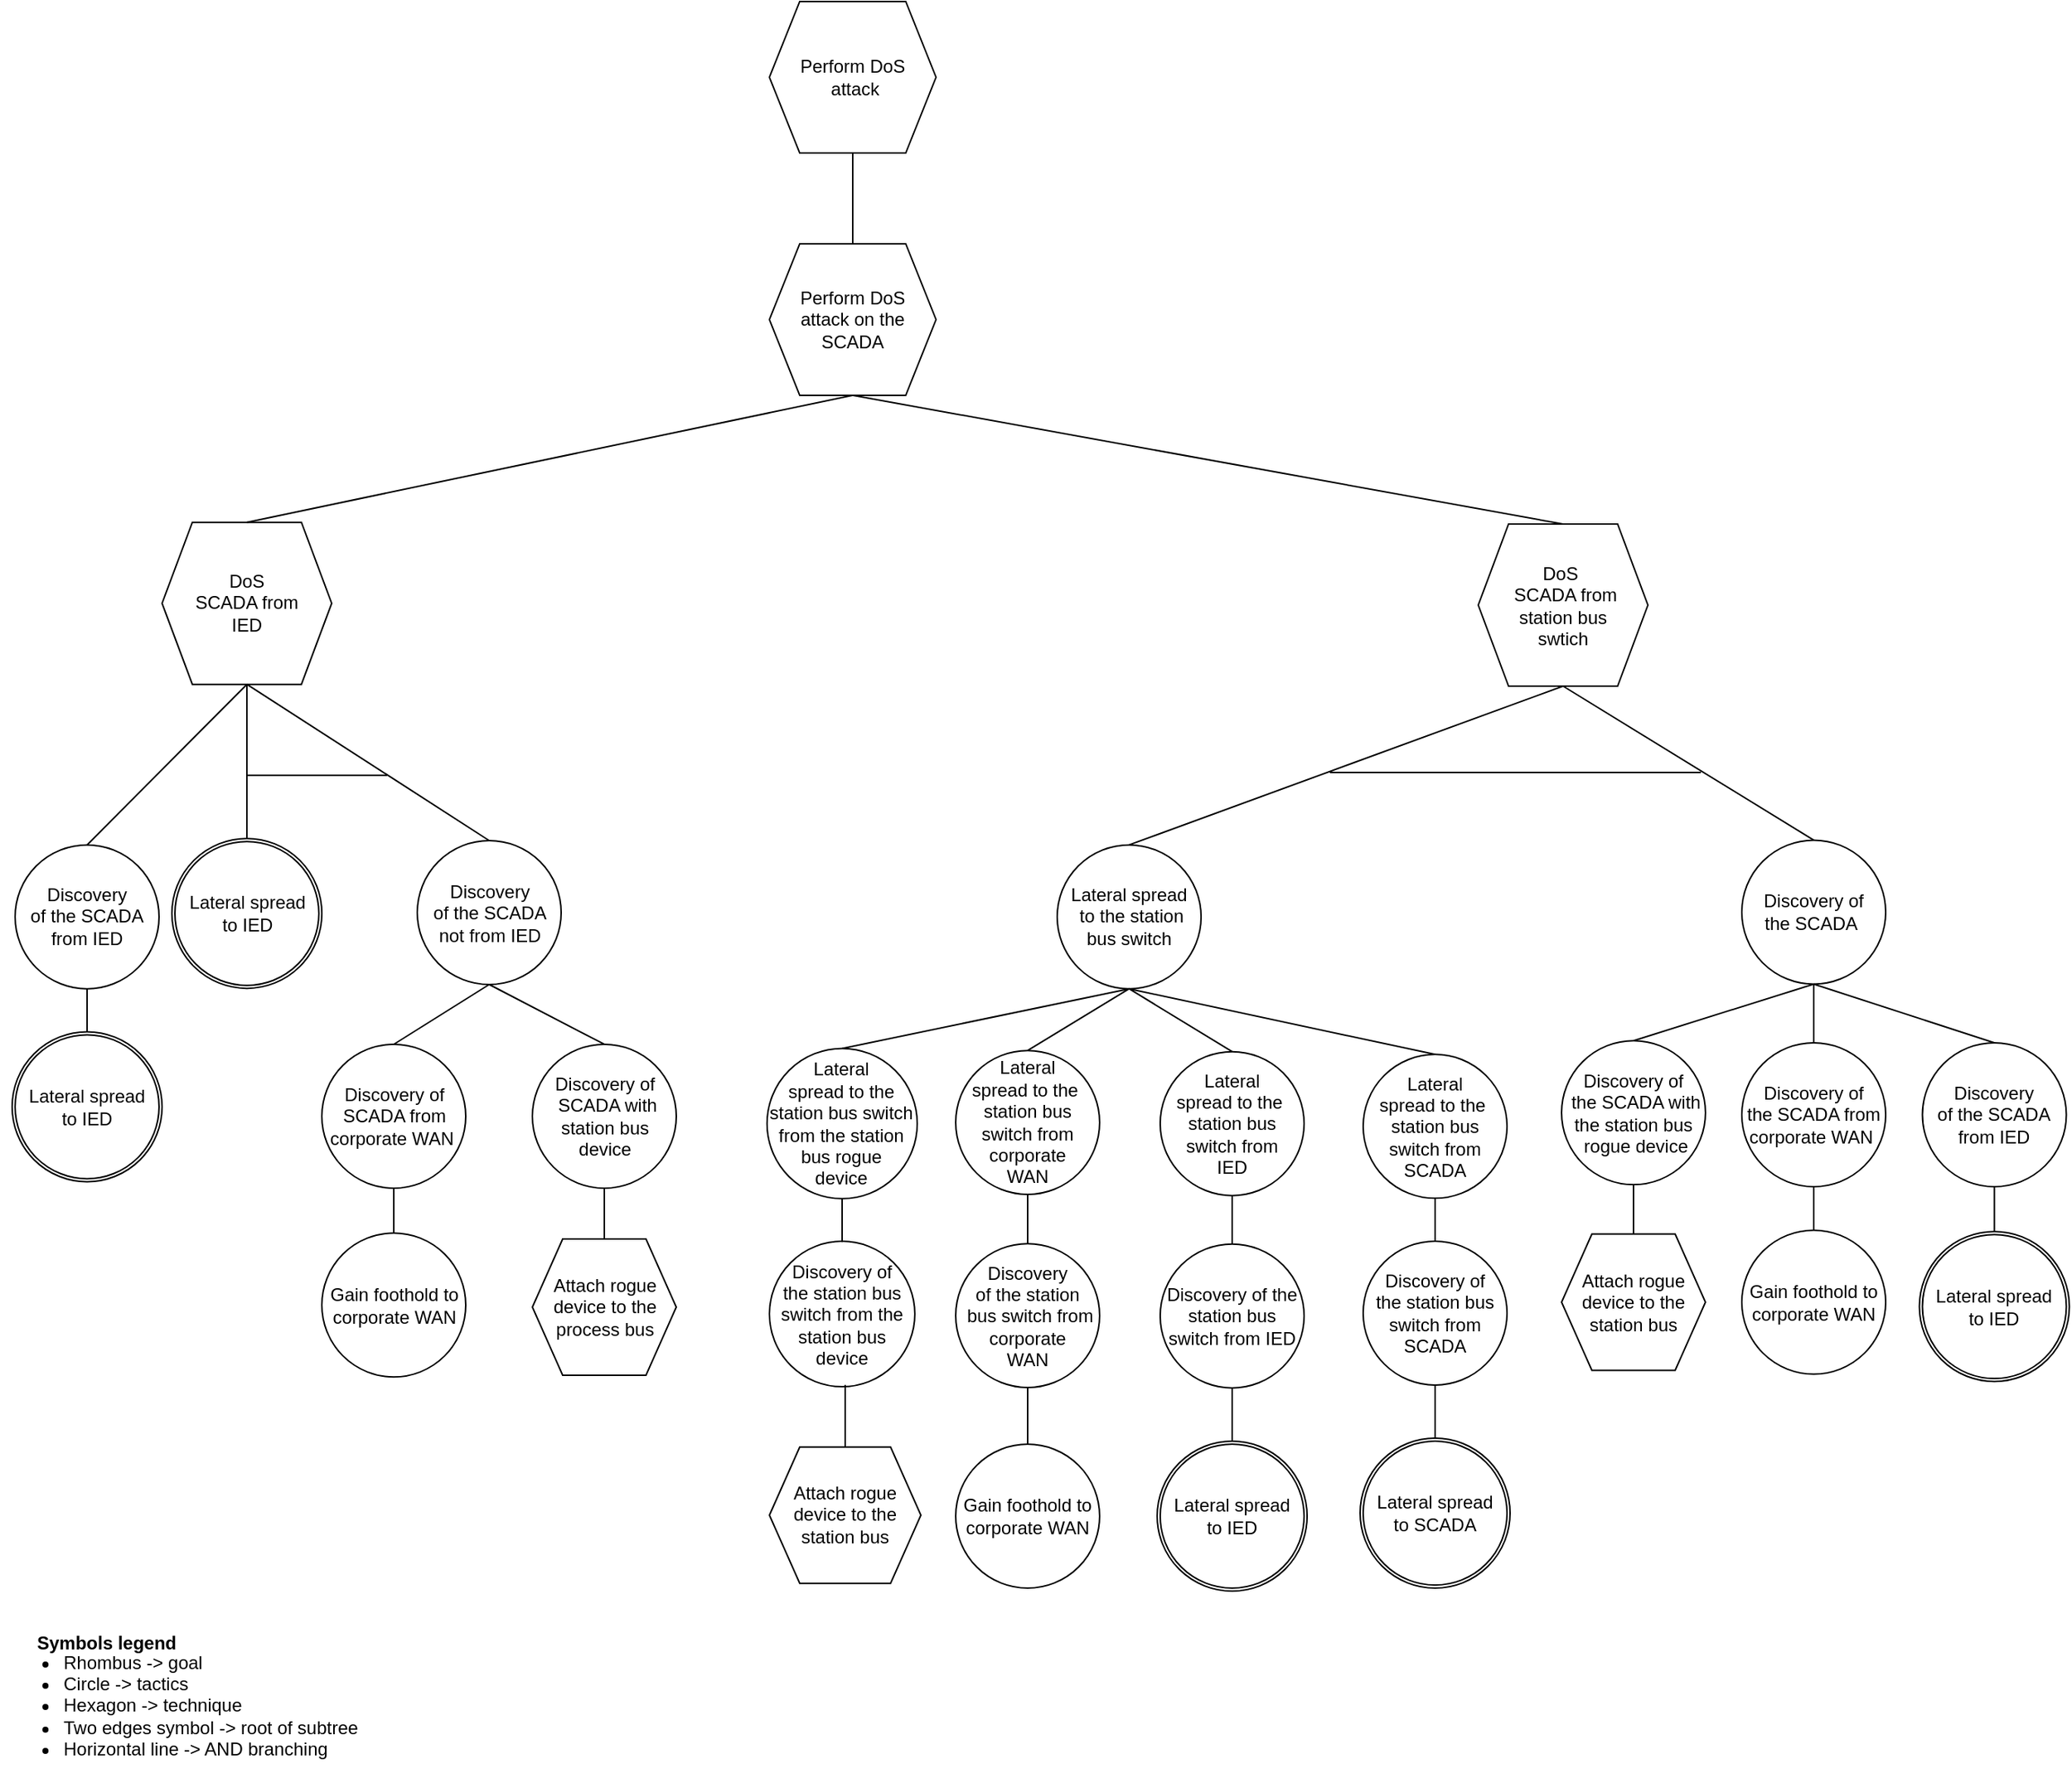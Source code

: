 <mxfile version="16.1.2" type="device"><diagram id="xbHYeiGO_CIbIeRIyyaW" name="Page-1"><mxGraphModel dx="5672" dy="905" grid="1" gridSize="10" guides="1" tooltips="1" connect="1" arrows="1" fold="1" page="1" pageScale="1" pageWidth="850" pageHeight="1100" math="0" shadow="0"><root><mxCell id="0"/><mxCell id="1" parent="0"/><mxCell id="sCToZuNMgWmZPL3xqHvZ-1" value="Perform DoS &lt;br&gt;attack on the&lt;br&gt;SCADA" style="shape=hexagon;perimeter=hexagonPerimeter2;whiteSpace=wrap;html=1;fixedSize=1;" parent="1" vertex="1"><mxGeometry x="-3640" y="220" width="110" height="100" as="geometry"/></mxCell><mxCell id="sCToZuNMgWmZPL3xqHvZ-8" value="Perform DoS&lt;br&gt;&amp;nbsp;attack" style="shape=hexagon;perimeter=hexagonPerimeter2;whiteSpace=wrap;html=1;fixedSize=1;" parent="1" vertex="1"><mxGeometry x="-3640" y="60" width="110" height="100" as="geometry"/></mxCell><mxCell id="sCToZuNMgWmZPL3xqHvZ-16" value="" style="endArrow=none;html=1;rounded=0;entryX=0.5;entryY=1;entryDx=0;entryDy=0;exitX=0.5;exitY=0;exitDx=0;exitDy=0;" parent="1" source="sCToZuNMgWmZPL3xqHvZ-1" target="sCToZuNMgWmZPL3xqHvZ-8" edge="1"><mxGeometry width="50" height="50" relative="1" as="geometry"><mxPoint x="-522" y="253" as="sourcePoint"/><mxPoint x="-472" y="203" as="targetPoint"/></mxGeometry></mxCell><mxCell id="ygYgMc5aqZ92e0gRyeAC-1" value="&lt;font style=&quot;font-size: 12px&quot;&gt;Symbols legend&lt;/font&gt;" style="text;strokeColor=none;fillColor=none;html=1;fontSize=24;fontStyle=1;verticalAlign=middle;align=center;" parent="1" vertex="1"><mxGeometry x="-4128" y="1120.0" width="100" height="40" as="geometry"/></mxCell><mxCell id="ygYgMc5aqZ92e0gRyeAC-2" value="&lt;ul&gt;&lt;li&gt;&lt;span&gt;Rhombus -&amp;gt; goal&lt;/span&gt;&lt;/li&gt;&lt;li&gt;&lt;span&gt;Circle -&amp;gt; tactics&lt;/span&gt;&lt;br&gt;&lt;/li&gt;&lt;li&gt;Hexagon -&amp;gt; technique&lt;/li&gt;&lt;li&gt;Two edges symbol -&amp;gt; root of subtree&lt;/li&gt;&lt;li&gt;Horizontal line -&amp;gt; AND branching&lt;/li&gt;&lt;/ul&gt;" style="text;strokeColor=none;fillColor=none;html=1;whiteSpace=wrap;verticalAlign=middle;overflow=hidden;fontSize=12;" parent="1" vertex="1"><mxGeometry x="-4148" y="1131.34" width="256" height="107" as="geometry"/></mxCell><mxCell id="n_RbqLZTC6wVmw3-5w3D-215" value="" style="endArrow=none;html=1;rounded=0;entryX=0.5;entryY=0;entryDx=0;entryDy=0;exitX=0.5;exitY=1;exitDx=0;exitDy=0;" parent="1" source="n_RbqLZTC6wVmw3-5w3D-220" edge="1"><mxGeometry width="50" height="50" relative="1" as="geometry"><mxPoint x="-4038" y="754.32" as="sourcePoint"/><mxPoint x="-4090.5" y="742.25" as="targetPoint"/><Array as="points"/></mxGeometry></mxCell><mxCell id="n_RbqLZTC6wVmw3-5w3D-220" value="Discovery&lt;br&gt;of the SCADA from IED" style="ellipse;whiteSpace=wrap;html=1;aspect=fixed;" parent="1" vertex="1"><mxGeometry x="-4138" y="616.84" width="95" height="95" as="geometry"/></mxCell><mxCell id="n_RbqLZTC6wVmw3-5w3D-221" value="" style="endArrow=none;html=1;rounded=0;exitX=0.5;exitY=0;exitDx=0;exitDy=0;entryX=0.5;entryY=1;entryDx=0;entryDy=0;" parent="1" source="n_RbqLZTC6wVmw3-5w3D-220" target="n_RbqLZTC6wVmw3-5w3D-225" edge="1"><mxGeometry width="50" height="50" relative="1" as="geometry"><mxPoint x="-3595" y="678.14" as="sourcePoint"/><mxPoint x="-3919.5" y="494.96" as="targetPoint"/><Array as="points"/></mxGeometry></mxCell><mxCell id="n_RbqLZTC6wVmw3-5w3D-225" value="DoS&lt;br&gt;SCADA from&lt;br&gt;IED" style="shape=hexagon;perimeter=hexagonPerimeter2;whiteSpace=wrap;html=1;fixedSize=1;" parent="1" vertex="1"><mxGeometry x="-4041" y="403.85" width="112" height="107" as="geometry"/></mxCell><mxCell id="n_RbqLZTC6wVmw3-5w3D-226" value="" style="endArrow=none;html=1;rounded=0;entryX=0.5;entryY=0;entryDx=0;entryDy=0;exitX=0.5;exitY=1;exitDx=0;exitDy=0;" parent="1" source="sCToZuNMgWmZPL3xqHvZ-1" target="n_RbqLZTC6wVmw3-5w3D-225" edge="1"><mxGeometry width="50" height="50" relative="1" as="geometry"><mxPoint x="-3207.5" y="283.56" as="sourcePoint"/><mxPoint x="-3490.25" y="470.36" as="targetPoint"/></mxGeometry></mxCell><mxCell id="n_RbqLZTC6wVmw3-5w3D-269" value="" style="endArrow=none;html=1;rounded=0;exitX=0.5;exitY=1;exitDx=0;exitDy=0;entryX=0.5;entryY=0;entryDx=0;entryDy=0;" parent="1" source="n_RbqLZTC6wVmw3-5w3D-225" edge="1"><mxGeometry width="50" height="50" relative="1" as="geometry"><mxPoint x="-4068" y="504.99" as="sourcePoint"/><mxPoint x="-3985" y="619.72" as="targetPoint"/></mxGeometry></mxCell><mxCell id="n_RbqLZTC6wVmw3-5w3D-270" value="" style="endArrow=none;html=1;rounded=0;exitX=0.5;exitY=1;exitDx=0;exitDy=0;entryX=0.5;entryY=0;entryDx=0;entryDy=0;" parent="1" source="n_RbqLZTC6wVmw3-5w3D-225" target="n_RbqLZTC6wVmw3-5w3D-271" edge="1"><mxGeometry width="50" height="50" relative="1" as="geometry"><mxPoint x="-4068" y="504.99" as="sourcePoint"/><mxPoint x="-3825.5" y="661.77" as="targetPoint"/></mxGeometry></mxCell><mxCell id="n_RbqLZTC6wVmw3-5w3D-271" value="Discovery&lt;br&gt;of the SCADA not from IED" style="ellipse;whiteSpace=wrap;html=1;aspect=fixed;" parent="1" vertex="1"><mxGeometry x="-3872.5" y="614" width="95" height="95" as="geometry"/></mxCell><mxCell id="n_RbqLZTC6wVmw3-5w3D-272" value="Gain foothold to corporate WAN" style="ellipse;whiteSpace=wrap;html=1;aspect=fixed;" parent="1" vertex="1"><mxGeometry x="-3935.5" y="873.12" width="95" height="95" as="geometry"/></mxCell><mxCell id="n_RbqLZTC6wVmw3-5w3D-273" value="" style="endArrow=none;html=1;rounded=0;exitX=0.5;exitY=1;exitDx=0;exitDy=0;entryX=0.5;entryY=0;entryDx=0;entryDy=0;" parent="1" source="n_RbqLZTC6wVmw3-5w3D-274" target="n_RbqLZTC6wVmw3-5w3D-272" edge="1"><mxGeometry width="50" height="50" relative="1" as="geometry"><mxPoint x="-4038" y="906.58" as="sourcePoint"/><mxPoint x="-4030" y="926.58" as="targetPoint"/></mxGeometry></mxCell><mxCell id="n_RbqLZTC6wVmw3-5w3D-274" value="Discovery&amp;nbsp;of &lt;br&gt;SCADA from corporate WAN&amp;nbsp;" style="ellipse;whiteSpace=wrap;html=1;aspect=fixed;" parent="1" vertex="1"><mxGeometry x="-3935.5" y="748.49" width="95" height="95" as="geometry"/></mxCell><mxCell id="n_RbqLZTC6wVmw3-5w3D-275" value="" style="endArrow=none;html=1;rounded=0;entryX=0.5;entryY=1;entryDx=0;entryDy=0;exitX=0.5;exitY=0;exitDx=0;exitDy=0;" parent="1" source="n_RbqLZTC6wVmw3-5w3D-274" target="n_RbqLZTC6wVmw3-5w3D-271" edge="1"><mxGeometry width="50" height="50" relative="1" as="geometry"><mxPoint x="-3942.5" y="997.32" as="sourcePoint"/><mxPoint x="-3781.25" y="903.81" as="targetPoint"/></mxGeometry></mxCell><mxCell id="n_RbqLZTC6wVmw3-5w3D-276" value="Attach rogue device to the process bus" style="shape=hexagon;perimeter=hexagonPerimeter2;whiteSpace=wrap;html=1;fixedSize=1;" parent="1" vertex="1"><mxGeometry x="-3796.5" y="876.99" width="95" height="90" as="geometry"/></mxCell><mxCell id="n_RbqLZTC6wVmw3-5w3D-277" value="Discovery of&lt;br&gt;&amp;nbsp;SCADA with station bus device" style="ellipse;whiteSpace=wrap;html=1;aspect=fixed;" parent="1" vertex="1"><mxGeometry x="-3796.5" y="748.49" width="95" height="95" as="geometry"/></mxCell><mxCell id="n_RbqLZTC6wVmw3-5w3D-278" value="" style="endArrow=none;html=1;rounded=0;entryX=0.5;entryY=1;entryDx=0;entryDy=0;exitX=0.5;exitY=0;exitDx=0;exitDy=0;" parent="1" source="n_RbqLZTC6wVmw3-5w3D-276" target="n_RbqLZTC6wVmw3-5w3D-277" edge="1"><mxGeometry width="50" height="50" relative="1" as="geometry"><mxPoint x="-3743.559" y="1236.113" as="sourcePoint"/><mxPoint x="-3792" y="1199.61" as="targetPoint"/></mxGeometry></mxCell><mxCell id="n_RbqLZTC6wVmw3-5w3D-279" value="" style="endArrow=none;html=1;rounded=0;entryX=0.5;entryY=1;entryDx=0;entryDy=0;exitX=0.5;exitY=0;exitDx=0;exitDy=0;" parent="1" source="n_RbqLZTC6wVmw3-5w3D-277" target="n_RbqLZTC6wVmw3-5w3D-271" edge="1"><mxGeometry width="50" height="50" relative="1" as="geometry"><mxPoint x="-3816.75" y="1307.14" as="sourcePoint"/><mxPoint x="-3826.75" y="1014.36" as="targetPoint"/></mxGeometry></mxCell><mxCell id="n_RbqLZTC6wVmw3-5w3D-280" value="" style="endArrow=none;html=1;rounded=0;" parent="1" edge="1"><mxGeometry width="50" height="50" relative="1" as="geometry"><mxPoint x="-3985.5" y="570.85" as="sourcePoint"/><mxPoint x="-3892.5" y="570.85" as="targetPoint"/><Array as="points"/></mxGeometry></mxCell><mxCell id="n_RbqLZTC6wVmw3-5w3D-287" value="" style="endArrow=none;html=1;rounded=0;entryX=0.5;entryY=0;entryDx=0;entryDy=0;exitX=0.5;exitY=1;exitDx=0;exitDy=0;" parent="1" source="n_RbqLZTC6wVmw3-5w3D-290" target="n_RbqLZTC6wVmw3-5w3D-307" edge="1"><mxGeometry width="50" height="50" relative="1" as="geometry"><mxPoint x="-3049" y="718.48" as="sourcePoint"/><mxPoint x="-3070.5" y="764.98" as="targetPoint"/></mxGeometry></mxCell><mxCell id="n_RbqLZTC6wVmw3-5w3D-288" value="" style="endArrow=none;html=1;rounded=0;exitX=0.5;exitY=1;exitDx=0;exitDy=0;entryX=0.5;entryY=0;entryDx=0;entryDy=0;" parent="1" source="sCToZuNMgWmZPL3xqHvZ-1" target="n_RbqLZTC6wVmw3-5w3D-289" edge="1"><mxGeometry width="50" height="50" relative="1" as="geometry"><mxPoint x="-3207.5" y="413.56" as="sourcePoint"/><mxPoint x="-2436" y="512.06" as="targetPoint"/></mxGeometry></mxCell><mxCell id="n_RbqLZTC6wVmw3-5w3D-289" value="DoS&amp;nbsp;&lt;br&gt;&amp;nbsp;SCADA from &lt;br&gt;station bus &lt;br&gt;swtich" style="shape=hexagon;perimeter=hexagonPerimeter2;whiteSpace=wrap;html=1;fixedSize=1;" parent="1" vertex="1"><mxGeometry x="-3172" y="405.0" width="112" height="107" as="geometry"/></mxCell><mxCell id="n_RbqLZTC6wVmw3-5w3D-290" value="Discovery&amp;nbsp;of &lt;br&gt;the SCADA&amp;nbsp;" style="ellipse;whiteSpace=wrap;html=1;aspect=fixed;" parent="1" vertex="1"><mxGeometry x="-2998" y="613.72" width="95" height="95" as="geometry"/></mxCell><mxCell id="n_RbqLZTC6wVmw3-5w3D-291" value="" style="endArrow=none;html=1;rounded=0;entryX=0.5;entryY=1;entryDx=0;entryDy=0;exitX=0.5;exitY=0;exitDx=0;exitDy=0;" parent="1" source="n_RbqLZTC6wVmw3-5w3D-290" target="n_RbqLZTC6wVmw3-5w3D-289" edge="1"><mxGeometry width="50" height="50" relative="1" as="geometry"><mxPoint x="-3748" y="964.01" as="sourcePoint"/><mxPoint x="-3206.25" y="651.36" as="targetPoint"/></mxGeometry></mxCell><mxCell id="n_RbqLZTC6wVmw3-5w3D-292" value="" style="endArrow=none;html=1;rounded=0;entryX=0.5;entryY=1;entryDx=0;entryDy=0;exitX=0.5;exitY=0;exitDx=0;exitDy=0;" parent="1" source="n_RbqLZTC6wVmw3-5w3D-305" target="n_RbqLZTC6wVmw3-5w3D-289" edge="1"><mxGeometry width="50" height="50" relative="1" as="geometry"><mxPoint x="-3036.25" y="582.15" as="sourcePoint"/><mxPoint x="-3200.5" y="553.15" as="targetPoint"/></mxGeometry></mxCell><mxCell id="n_RbqLZTC6wVmw3-5w3D-293" value="" style="endArrow=none;html=1;rounded=0;entryX=0.5;entryY=0;entryDx=0;entryDy=0;exitX=0.5;exitY=1;exitDx=0;exitDy=0;" parent="1" source="n_RbqLZTC6wVmw3-5w3D-290" target="n_RbqLZTC6wVmw3-5w3D-309" edge="1"><mxGeometry width="50" height="50" relative="1" as="geometry"><mxPoint x="-2979" y="728.48" as="sourcePoint"/><mxPoint x="-2883.75" y="764.98" as="targetPoint"/></mxGeometry></mxCell><mxCell id="n_RbqLZTC6wVmw3-5w3D-294" value="Gain foothold to corporate WAN" style="ellipse;whiteSpace=wrap;html=1;aspect=fixed;" parent="1" vertex="1"><mxGeometry x="-2998" y="871.24" width="95" height="95" as="geometry"/></mxCell><mxCell id="n_RbqLZTC6wVmw3-5w3D-295" value="" style="endArrow=none;html=1;rounded=0;exitX=0.5;exitY=1;exitDx=0;exitDy=0;startArrow=none;" parent="1" source="n_RbqLZTC6wVmw3-5w3D-309" target="n_RbqLZTC6wVmw3-5w3D-294" edge="1"><mxGeometry width="50" height="50" relative="1" as="geometry"><mxPoint x="-2950" y="856.11" as="sourcePoint"/><mxPoint x="-2922.25" y="874.61" as="targetPoint"/></mxGeometry></mxCell><mxCell id="n_RbqLZTC6wVmw3-5w3D-296" value="" style="endArrow=none;html=1;rounded=0;exitX=0.5;exitY=1;exitDx=0;exitDy=0;entryX=0.5;entryY=0;entryDx=0;entryDy=0;" parent="1" source="n_RbqLZTC6wVmw3-5w3D-301" edge="1"><mxGeometry width="50" height="50" relative="1" as="geometry"><mxPoint x="-2831.75" y="1069.11" as="sourcePoint"/><mxPoint x="-2831.25" y="876.12" as="targetPoint"/><Array as="points"/></mxGeometry></mxCell><mxCell id="n_RbqLZTC6wVmw3-5w3D-301" value="Discovery&lt;br&gt;of the SCADA from IED" style="ellipse;whiteSpace=wrap;html=1;aspect=fixed;" parent="1" vertex="1"><mxGeometry x="-2878.75" y="747.49" width="95" height="95" as="geometry"/></mxCell><mxCell id="n_RbqLZTC6wVmw3-5w3D-302" value="" style="endArrow=none;html=1;rounded=0;exitX=0.5;exitY=0;exitDx=0;exitDy=0;entryX=0.5;entryY=1;entryDx=0;entryDy=0;" parent="1" source="n_RbqLZTC6wVmw3-5w3D-301" target="n_RbqLZTC6wVmw3-5w3D-290" edge="1"><mxGeometry width="50" height="50" relative="1" as="geometry"><mxPoint x="-3052.5" y="863.98" as="sourcePoint"/><mxPoint x="-2939" y="748.48" as="targetPoint"/><Array as="points"/></mxGeometry></mxCell><mxCell id="n_RbqLZTC6wVmw3-5w3D-304" value="" style="endArrow=none;html=1;rounded=0;" parent="1" edge="1"><mxGeometry width="50" height="50" relative="1" as="geometry"><mxPoint x="-3270" y="569" as="sourcePoint"/><mxPoint x="-3025" y="569" as="targetPoint"/></mxGeometry></mxCell><mxCell id="n_RbqLZTC6wVmw3-5w3D-305" value="Lateral spread&lt;br&gt;&amp;nbsp;to the station bus switch" style="ellipse;whiteSpace=wrap;html=1;aspect=fixed;" parent="1" vertex="1"><mxGeometry x="-3450" y="616.84" width="95" height="95" as="geometry"/></mxCell><mxCell id="n_RbqLZTC6wVmw3-5w3D-306" value="Attach rogue device to the station bus" style="shape=hexagon;perimeter=hexagonPerimeter2;whiteSpace=wrap;html=1;fixedSize=1;" parent="1" vertex="1"><mxGeometry x="-3117" y="873.74" width="95" height="90" as="geometry"/></mxCell><mxCell id="n_RbqLZTC6wVmw3-5w3D-307" value="Discovery of&lt;br&gt;&amp;nbsp;the SCADA with the station bus&lt;br&gt;&amp;nbsp;rogue device" style="ellipse;whiteSpace=wrap;html=1;aspect=fixed;" parent="1" vertex="1"><mxGeometry x="-3117" y="746.12" width="95" height="95" as="geometry"/></mxCell><mxCell id="n_RbqLZTC6wVmw3-5w3D-308" value="" style="endArrow=none;html=1;rounded=0;exitX=0.5;exitY=1;exitDx=0;exitDy=0;entryX=0.5;entryY=0;entryDx=0;entryDy=0;" parent="1" source="n_RbqLZTC6wVmw3-5w3D-307" target="n_RbqLZTC6wVmw3-5w3D-306" edge="1"><mxGeometry width="50" height="50" relative="1" as="geometry"><mxPoint x="-3083" y="955.97" as="sourcePoint"/><mxPoint x="-3069.5" y="963.97" as="targetPoint"/></mxGeometry></mxCell><mxCell id="n_RbqLZTC6wVmw3-5w3D-309" value="Discovery&amp;nbsp;of &lt;br&gt;the SCADA from corporate WAN&amp;nbsp;" style="ellipse;whiteSpace=wrap;html=1;aspect=fixed;" parent="1" vertex="1"><mxGeometry x="-2998" y="747.49" width="95" height="95" as="geometry"/></mxCell><mxCell id="OiGPyxaKcWb92dheDJJn-1" value="Gain foothold to corporate WAN" style="ellipse;whiteSpace=wrap;html=1;aspect=fixed;" parent="1" vertex="1"><mxGeometry x="-3517" y="1012.53" width="95" height="95" as="geometry"/></mxCell><mxCell id="OiGPyxaKcWb92dheDJJn-2" value="" style="endArrow=none;html=1;rounded=0;entryX=0.5;entryY=1;entryDx=0;entryDy=0;" parent="1" source="OiGPyxaKcWb92dheDJJn-1" target="OiGPyxaKcWb92dheDJJn-3" edge="1"><mxGeometry width="50" height="50" relative="1" as="geometry"><mxPoint x="-3516.75" y="1000.73" as="sourcePoint"/><mxPoint x="-3496.75" y="980.73" as="targetPoint"/><Array as="points"/></mxGeometry></mxCell><mxCell id="OiGPyxaKcWb92dheDJJn-3" value="Discovery&lt;br&gt;of the station&lt;br&gt;&amp;nbsp;bus switch from corporate&lt;br&gt;WAN" style="ellipse;whiteSpace=wrap;html=1;aspect=fixed;" parent="1" vertex="1"><mxGeometry x="-3517" y="880.1" width="95" height="95" as="geometry"/></mxCell><mxCell id="OiGPyxaKcWb92dheDJJn-4" value="Lateral &lt;br&gt;spread to the&amp;nbsp;&lt;br&gt;station bus switch from corporate &lt;br&gt;WAN" style="ellipse;whiteSpace=wrap;html=1;aspect=fixed;" parent="1" vertex="1"><mxGeometry x="-3517" y="752.6" width="95" height="95" as="geometry"/></mxCell><mxCell id="OiGPyxaKcWb92dheDJJn-5" value="" style="endArrow=none;html=1;rounded=0;entryX=0.5;entryY=0;entryDx=0;entryDy=0;exitX=0.5;exitY=1;exitDx=0;exitDy=0;" parent="1" source="n_RbqLZTC6wVmw3-5w3D-305" target="OiGPyxaKcWb92dheDJJn-4" edge="1"><mxGeometry width="50" height="50" relative="1" as="geometry"><mxPoint x="-3308.5" y="721.84" as="sourcePoint"/><mxPoint x="-3500.38" y="779.91" as="targetPoint"/></mxGeometry></mxCell><mxCell id="OiGPyxaKcWb92dheDJJn-6" value="" style="endArrow=none;html=1;rounded=0;entryX=0.5;entryY=0;entryDx=0;entryDy=0;exitX=0.5;exitY=1;exitDx=0;exitDy=0;" parent="1" source="OiGPyxaKcWb92dheDJJn-4" target="OiGPyxaKcWb92dheDJJn-3" edge="1"><mxGeometry width="50" height="50" relative="1" as="geometry"><mxPoint x="-3433.25" y="859.73" as="sourcePoint"/><mxPoint x="-3470.25" y="869.73" as="targetPoint"/></mxGeometry></mxCell><mxCell id="OiGPyxaKcWb92dheDJJn-9" value="Discovery of the station bus switch from IED" style="ellipse;whiteSpace=wrap;html=1;aspect=fixed;" parent="1" vertex="1"><mxGeometry x="-3382" y="880.35" width="95" height="95" as="geometry"/></mxCell><mxCell id="OiGPyxaKcWb92dheDJJn-10" value="Lateral &lt;br&gt;spread to the&amp;nbsp;&lt;br&gt;station bus switch from &lt;br&gt;IED" style="ellipse;whiteSpace=wrap;html=1;aspect=fixed;" parent="1" vertex="1"><mxGeometry x="-3382" y="753.33" width="95" height="95" as="geometry"/></mxCell><mxCell id="OiGPyxaKcWb92dheDJJn-11" value="" style="endArrow=none;html=1;rounded=0;entryX=0.5;entryY=0;entryDx=0;entryDy=0;exitX=0.5;exitY=1;exitDx=0;exitDy=0;" parent="1" source="OiGPyxaKcWb92dheDJJn-10" target="OiGPyxaKcWb92dheDJJn-9" edge="1"><mxGeometry width="50" height="50" relative="1" as="geometry"><mxPoint x="-3318.25" y="863.43" as="sourcePoint"/><mxPoint x="-3355.25" y="873.43" as="targetPoint"/></mxGeometry></mxCell><mxCell id="OiGPyxaKcWb92dheDJJn-12" value="" style="endArrow=none;html=1;rounded=0;entryX=0.5;entryY=0;entryDx=0;entryDy=0;exitX=0.5;exitY=1;exitDx=0;exitDy=0;" parent="1" source="n_RbqLZTC6wVmw3-5w3D-305" target="OiGPyxaKcWb92dheDJJn-10" edge="1"><mxGeometry width="50" height="50" relative="1" as="geometry"><mxPoint x="-3388.5" y="711.84" as="sourcePoint"/><mxPoint x="-3557.25" y="777.38" as="targetPoint"/></mxGeometry></mxCell><mxCell id="OiGPyxaKcWb92dheDJJn-13" value="" style="endArrow=none;html=1;rounded=0;exitX=0.5;exitY=1;exitDx=0;exitDy=0;entryX=0.5;entryY=0;entryDx=0;entryDy=0;" parent="1" source="n_RbqLZTC6wVmw3-5w3D-305" target="OiGPyxaKcWb92dheDJJn-14" edge="1"><mxGeometry width="50" height="50" relative="1" as="geometry"><mxPoint x="-3506" y="711.84" as="sourcePoint"/><mxPoint x="-3339.13" y="775.45" as="targetPoint"/></mxGeometry></mxCell><mxCell id="OiGPyxaKcWb92dheDJJn-14" value="Lateral &lt;br&gt;spread to the&amp;nbsp;&lt;br&gt;station bus switch from &lt;br&gt;SCADA" style="ellipse;whiteSpace=wrap;html=1;aspect=fixed;" parent="1" vertex="1"><mxGeometry x="-3248" y="755.17" width="95" height="95" as="geometry"/></mxCell><mxCell id="OiGPyxaKcWb92dheDJJn-17" value="" style="endArrow=none;html=1;rounded=0;exitX=0.5;exitY=1;exitDx=0;exitDy=0;entryX=0.5;entryY=0;entryDx=0;entryDy=0;" parent="1" source="OiGPyxaKcWb92dheDJJn-9" edge="1"><mxGeometry width="50" height="50" relative="1" as="geometry"><mxPoint x="-3276.37" y="989.64" as="sourcePoint"/><mxPoint x="-3334.5" y="1012.53" as="targetPoint"/></mxGeometry></mxCell><mxCell id="OiGPyxaKcWb92dheDJJn-21" value="Discovery of &lt;br&gt;the station bus switch from SCADA" style="ellipse;whiteSpace=wrap;html=1;aspect=fixed;" parent="1" vertex="1"><mxGeometry x="-3248" y="878.47" width="95" height="95" as="geometry"/></mxCell><mxCell id="OiGPyxaKcWb92dheDJJn-22" value="" style="endArrow=none;html=1;rounded=0;entryX=0.5;entryY=0;entryDx=0;entryDy=0;exitX=0.5;exitY=1;exitDx=0;exitDy=0;" parent="1" source="OiGPyxaKcWb92dheDJJn-14" target="OiGPyxaKcWb92dheDJJn-21" edge="1"><mxGeometry width="50" height="50" relative="1" as="geometry"><mxPoint x="-3246.13" y="862.32" as="sourcePoint"/><mxPoint x="-3246.88" y="879.45" as="targetPoint"/></mxGeometry></mxCell><mxCell id="OiGPyxaKcWb92dheDJJn-25" value="" style="endArrow=none;html=1;rounded=0;exitX=0.5;exitY=1;exitDx=0;exitDy=0;entryX=0.5;entryY=0;entryDx=0;entryDy=0;" parent="1" source="OiGPyxaKcWb92dheDJJn-21" edge="1"><mxGeometry width="50" height="50" relative="1" as="geometry"><mxPoint x="-3236.13" y="872.32" as="sourcePoint"/><mxPoint x="-3200.5" y="1009.22" as="targetPoint"/></mxGeometry></mxCell><mxCell id="cirpwOr4wfLp5wUqQlCG-5" value="" style="ellipse;whiteSpace=wrap;html=1;aspect=fixed;" parent="1" vertex="1"><mxGeometry x="-3384" y="1010.53" width="99" height="99" as="geometry"/></mxCell><mxCell id="cirpwOr4wfLp5wUqQlCG-6" value="Lateral spread&lt;br&gt;to IED" style="ellipse;whiteSpace=wrap;html=1;aspect=fixed;" parent="1" vertex="1"><mxGeometry x="-3382" y="1012.53" width="95" height="95" as="geometry"/></mxCell><mxCell id="cirpwOr4wfLp5wUqQlCG-7" value="" style="ellipse;whiteSpace=wrap;html=1;aspect=fixed;" parent="1" vertex="1"><mxGeometry x="-3250" y="1008.53" width="99" height="99" as="geometry"/></mxCell><mxCell id="cirpwOr4wfLp5wUqQlCG-8" value="Lateral spread&lt;br&gt;to SCADA" style="ellipse;whiteSpace=wrap;html=1;aspect=fixed;" parent="1" vertex="1"><mxGeometry x="-3248" y="1010.53" width="95" height="95" as="geometry"/></mxCell><mxCell id="cirpwOr4wfLp5wUqQlCG-9" value="" style="ellipse;whiteSpace=wrap;html=1;aspect=fixed;" parent="1" vertex="1"><mxGeometry x="-2880.75" y="872.12" width="99" height="99" as="geometry"/></mxCell><mxCell id="cirpwOr4wfLp5wUqQlCG-10" value="Lateral spread&lt;br&gt;to IED" style="ellipse;whiteSpace=wrap;html=1;aspect=fixed;" parent="1" vertex="1"><mxGeometry x="-2878.75" y="874.12" width="95" height="95" as="geometry"/></mxCell><mxCell id="oyvWDykrpy0S7DnjrwCt-2" value="" style="ellipse;whiteSpace=wrap;html=1;aspect=fixed;" parent="1" vertex="1"><mxGeometry x="-4140" y="740.22" width="99" height="99" as="geometry"/></mxCell><mxCell id="oyvWDykrpy0S7DnjrwCt-3" value="Lateral spread&lt;br&gt;to IED" style="ellipse;whiteSpace=wrap;html=1;aspect=fixed;" parent="1" vertex="1"><mxGeometry x="-4138" y="742.22" width="95" height="95" as="geometry"/></mxCell><mxCell id="oyvWDykrpy0S7DnjrwCt-4" value="" style="ellipse;whiteSpace=wrap;html=1;aspect=fixed;" parent="1" vertex="1"><mxGeometry x="-4034.5" y="612.57" width="99" height="99" as="geometry"/></mxCell><mxCell id="oyvWDykrpy0S7DnjrwCt-5" value="Lateral spread&lt;br&gt;to IED" style="ellipse;whiteSpace=wrap;html=1;aspect=fixed;" parent="1" vertex="1"><mxGeometry x="-4032.5" y="614.57" width="95" height="95" as="geometry"/></mxCell><mxCell id="LceBm40UJfhdndQL3ngY-1" value="" style="endArrow=none;html=1;rounded=0;entryX=0.5;entryY=0;entryDx=0;entryDy=0;exitX=0.5;exitY=1;exitDx=0;exitDy=0;" parent="1" source="n_RbqLZTC6wVmw3-5w3D-305" target="LceBm40UJfhdndQL3ngY-2" edge="1"><mxGeometry width="50" height="50" relative="1" as="geometry"><mxPoint x="-3517" y="680" as="sourcePoint"/><mxPoint x="-3587" y="938.2" as="targetPoint"/></mxGeometry></mxCell><mxCell id="LceBm40UJfhdndQL3ngY-2" value="Lateral &lt;br&gt;spread to the station bus switch from the station bus rogue &lt;br&gt;device" style="ellipse;whiteSpace=wrap;html=1;aspect=fixed;" parent="1" vertex="1"><mxGeometry x="-3641.58" y="751.24" width="99.17" height="99.17" as="geometry"/></mxCell><mxCell id="LceBm40UJfhdndQL3ngY-5" value="Discovery of &lt;br&gt;the station bus switch from the station bus device" style="ellipse;whiteSpace=wrap;html=1;aspect=fixed;" parent="1" vertex="1"><mxGeometry x="-3640" y="878.55" width="96" height="96" as="geometry"/></mxCell><mxCell id="LceBm40UJfhdndQL3ngY-6" value="Attach rogue device to the station bus" style="shape=hexagon;perimeter=hexagonPerimeter2;whiteSpace=wrap;html=1;fixedSize=1;" parent="1" vertex="1"><mxGeometry x="-3640" y="1014.37" width="100" height="90" as="geometry"/></mxCell><mxCell id="LceBm40UJfhdndQL3ngY-7" value="" style="endArrow=none;html=1;rounded=0;" parent="1" source="LceBm40UJfhdndQL3ngY-6" edge="1"><mxGeometry width="50" height="50" relative="1" as="geometry"><mxPoint x="-3582" y="766.66" as="sourcePoint"/><mxPoint x="-3590" y="973.37" as="targetPoint"/><Array as="points"/></mxGeometry></mxCell><mxCell id="LceBm40UJfhdndQL3ngY-8" value="" style="endArrow=none;html=1;rounded=0;exitX=0.5;exitY=0;exitDx=0;exitDy=0;entryX=0.5;entryY=1;entryDx=0;entryDy=0;" parent="1" target="LceBm40UJfhdndQL3ngY-2" edge="1"><mxGeometry width="50" height="50" relative="1" as="geometry"><mxPoint x="-3592" y="879.16" as="sourcePoint"/><mxPoint x="-3610" y="860" as="targetPoint"/><Array as="points"/></mxGeometry></mxCell></root></mxGraphModel></diagram></mxfile>